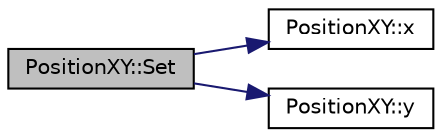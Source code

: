 digraph "PositionXY::Set"
{
 // LATEX_PDF_SIZE
  edge [fontname="Helvetica",fontsize="10",labelfontname="Helvetica",labelfontsize="10"];
  node [fontname="Helvetica",fontsize="10",shape=record];
  rankdir="LR";
  Node1 [label="PositionXY::Set",height=0.2,width=0.4,color="black", fillcolor="grey75", style="filled", fontcolor="black",tooltip=" "];
  Node1 -> Node2 [color="midnightblue",fontsize="10",style="solid",fontname="Helvetica"];
  Node2 [label="PositionXY::x",height=0.2,width=0.4,color="black", fillcolor="white", style="filled",URL="$class_position_x_y.html#abe9b0b387f47f4526b87fcff899f0d9e",tooltip=" "];
  Node1 -> Node3 [color="midnightblue",fontsize="10",style="solid",fontname="Helvetica"];
  Node3 [label="PositionXY::y",height=0.2,width=0.4,color="black", fillcolor="white", style="filled",URL="$class_position_x_y.html#adb0113c11672958f3a0f0065ee5622f0",tooltip=" "];
}
